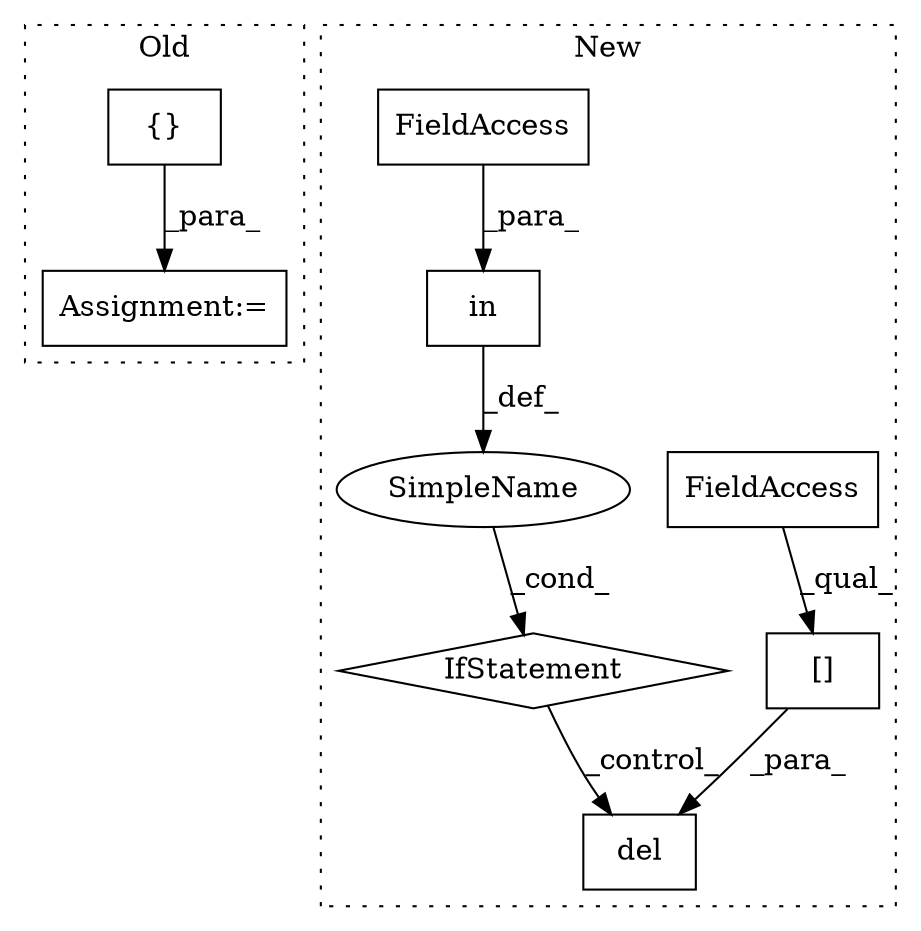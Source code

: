 digraph G {
subgraph cluster0 {
1 [label="{}" a="4" s="1876" l="2" shape="box"];
3 [label="Assignment:=" a="7" s="1858" l="1" shape="box"];
label = "Old";
style="dotted";
}
subgraph cluster1 {
2 [label="del" a="32" s="2919,2957" l="4,1" shape="box"];
4 [label="[]" a="2" s="2923,2956" l="25,1" shape="box"];
5 [label="IfStatement" a="25" s="2861,2907" l="10,2" shape="diamond"];
6 [label="SimpleName" a="42" s="" l="" shape="ellipse"];
7 [label="FieldAccess" a="22" s="2923" l="24" shape="box"];
8 [label="in" a="105" s="2871" l="36" shape="box"];
9 [label="FieldAccess" a="22" s="2883" l="24" shape="box"];
label = "New";
style="dotted";
}
1 -> 3 [label="_para_"];
4 -> 2 [label="_para_"];
5 -> 2 [label="_control_"];
6 -> 5 [label="_cond_"];
7 -> 4 [label="_qual_"];
8 -> 6 [label="_def_"];
9 -> 8 [label="_para_"];
}